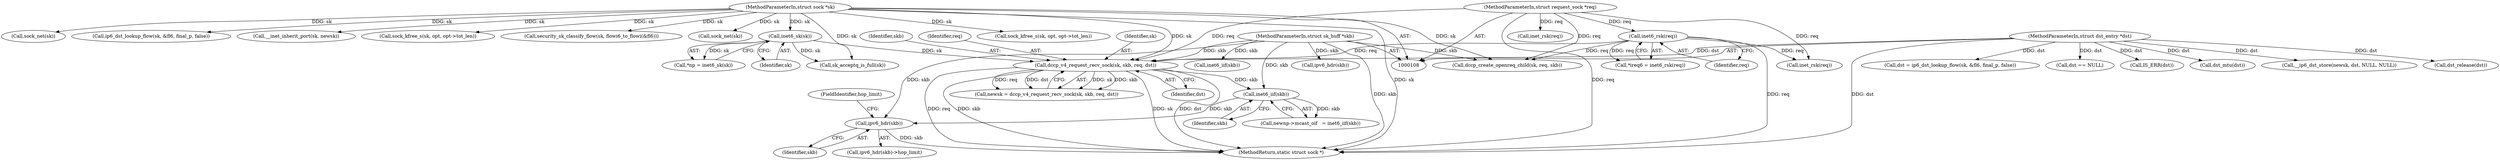 digraph "0_linux_f6d8bd051c391c1c0458a30b2a7abcd939329259_1@pointer" {
"1000234" [label="(Call,ipv6_hdr(skb))"];
"1000227" [label="(Call,inet6_iif(skb))"];
"1000139" [label="(Call,dccp_v4_request_recv_sock(sk, skb, req, dst))"];
"1000123" [label="(Call,inet6_sk(sk))"];
"1000109" [label="(MethodParameterIn,struct sock *sk)"];
"1000110" [label="(MethodParameterIn,struct sk_buff *skb)"];
"1000117" [label="(Call,inet6_rsk(req))"];
"1000111" [label="(MethodParameterIn,struct request_sock *req)"];
"1000112" [label="(MethodParameterIn,struct dst_entry *dst)"];
"1000227" [label="(Call,inet6_iif(skb))"];
"1000493" [label="(Call,inet6_iif(skb))"];
"1000311" [label="(Call,inet_rsk(req))"];
"1000590" [label="(Call,sock_net(sk))"];
"1000327" [label="(Call,dst = ip6_dst_lookup_flow(sk, &fl6, final_p, false))"];
"1000141" [label="(Identifier,skb)"];
"1000234" [label="(Call,ipv6_hdr(skb))"];
"1000251" [label="(Call,sk_acceptq_is_full(sk))"];
"1000255" [label="(Call,dst == NULL)"];
"1000223" [label="(Call,newnp->mcast_oif   = inet6_iif(skb))"];
"1000336" [label="(Call,IS_ERR(dst))"];
"1000236" [label="(FieldIdentifier,hop_limit)"];
"1000611" [label="(Call,sock_kfree_s(sk, opt, opt->tot_len))"];
"1000123" [label="(Call,inet6_sk(sk))"];
"1000228" [label="(Identifier,skb)"];
"1000112" [label="(MethodParameterIn,struct dst_entry *dst)"];
"1000557" [label="(Call,dst_mtu(dst))"];
"1000350" [label="(Call,__ip6_dst_store(newsk, dst, NULL, NULL))"];
"1000319" [label="(Call,inet_rsk(req))"];
"1000110" [label="(MethodParameterIn,struct sk_buff *skb)"];
"1000109" [label="(MethodParameterIn,struct sock *sk)"];
"1000124" [label="(Identifier,sk)"];
"1000117" [label="(Call,inet6_rsk(req))"];
"1000142" [label="(Identifier,req)"];
"1000619" [label="(MethodReturn,static struct sock *)"];
"1000140" [label="(Identifier,sk)"];
"1000233" [label="(Call,ipv6_hdr(skb)->hop_limit)"];
"1000341" [label="(Call,dccp_create_openreq_child(sk, req, skb))"];
"1000121" [label="(Call,*np = inet6_sk(sk))"];
"1000115" [label="(Call,*ireq6 = inet6_rsk(req))"];
"1000143" [label="(Identifier,dst)"];
"1000598" [label="(Call,sock_net(sk))"];
"1000329" [label="(Call,ip6_dst_lookup_flow(sk, &fl6, final_p, false))"];
"1000575" [label="(Call,__inet_inherit_port(sk, newsk))"];
"1000139" [label="(Call,dccp_v4_request_recv_sock(sk, skb, req, dst))"];
"1000594" [label="(Call,dst_release(dst))"];
"1000521" [label="(Call,sock_kfree_s(sk, opt, opt->tot_len))"];
"1000322" [label="(Call,security_sk_classify_flow(sk, flowi6_to_flowi(&fl6)))"];
"1000111" [label="(MethodParameterIn,struct request_sock *req)"];
"1000235" [label="(Identifier,skb)"];
"1000500" [label="(Call,ipv6_hdr(skb))"];
"1000118" [label="(Identifier,req)"];
"1000137" [label="(Call,newsk = dccp_v4_request_recv_sock(sk, skb, req, dst))"];
"1000234" -> "1000233"  [label="AST: "];
"1000234" -> "1000235"  [label="CFG: "];
"1000235" -> "1000234"  [label="AST: "];
"1000236" -> "1000234"  [label="CFG: "];
"1000234" -> "1000619"  [label="DDG: skb"];
"1000227" -> "1000234"  [label="DDG: skb"];
"1000110" -> "1000234"  [label="DDG: skb"];
"1000227" -> "1000223"  [label="AST: "];
"1000227" -> "1000228"  [label="CFG: "];
"1000228" -> "1000227"  [label="AST: "];
"1000223" -> "1000227"  [label="CFG: "];
"1000227" -> "1000223"  [label="DDG: skb"];
"1000139" -> "1000227"  [label="DDG: skb"];
"1000110" -> "1000227"  [label="DDG: skb"];
"1000139" -> "1000137"  [label="AST: "];
"1000139" -> "1000143"  [label="CFG: "];
"1000140" -> "1000139"  [label="AST: "];
"1000141" -> "1000139"  [label="AST: "];
"1000142" -> "1000139"  [label="AST: "];
"1000143" -> "1000139"  [label="AST: "];
"1000137" -> "1000139"  [label="CFG: "];
"1000139" -> "1000619"  [label="DDG: req"];
"1000139" -> "1000619"  [label="DDG: skb"];
"1000139" -> "1000619"  [label="DDG: sk"];
"1000139" -> "1000619"  [label="DDG: dst"];
"1000139" -> "1000137"  [label="DDG: sk"];
"1000139" -> "1000137"  [label="DDG: skb"];
"1000139" -> "1000137"  [label="DDG: req"];
"1000139" -> "1000137"  [label="DDG: dst"];
"1000123" -> "1000139"  [label="DDG: sk"];
"1000109" -> "1000139"  [label="DDG: sk"];
"1000110" -> "1000139"  [label="DDG: skb"];
"1000117" -> "1000139"  [label="DDG: req"];
"1000111" -> "1000139"  [label="DDG: req"];
"1000112" -> "1000139"  [label="DDG: dst"];
"1000123" -> "1000121"  [label="AST: "];
"1000123" -> "1000124"  [label="CFG: "];
"1000124" -> "1000123"  [label="AST: "];
"1000121" -> "1000123"  [label="CFG: "];
"1000123" -> "1000121"  [label="DDG: sk"];
"1000109" -> "1000123"  [label="DDG: sk"];
"1000123" -> "1000251"  [label="DDG: sk"];
"1000109" -> "1000108"  [label="AST: "];
"1000109" -> "1000619"  [label="DDG: sk"];
"1000109" -> "1000251"  [label="DDG: sk"];
"1000109" -> "1000322"  [label="DDG: sk"];
"1000109" -> "1000329"  [label="DDG: sk"];
"1000109" -> "1000341"  [label="DDG: sk"];
"1000109" -> "1000521"  [label="DDG: sk"];
"1000109" -> "1000575"  [label="DDG: sk"];
"1000109" -> "1000590"  [label="DDG: sk"];
"1000109" -> "1000598"  [label="DDG: sk"];
"1000109" -> "1000611"  [label="DDG: sk"];
"1000110" -> "1000108"  [label="AST: "];
"1000110" -> "1000619"  [label="DDG: skb"];
"1000110" -> "1000341"  [label="DDG: skb"];
"1000110" -> "1000493"  [label="DDG: skb"];
"1000110" -> "1000500"  [label="DDG: skb"];
"1000117" -> "1000115"  [label="AST: "];
"1000117" -> "1000118"  [label="CFG: "];
"1000118" -> "1000117"  [label="AST: "];
"1000115" -> "1000117"  [label="CFG: "];
"1000117" -> "1000619"  [label="DDG: req"];
"1000117" -> "1000115"  [label="DDG: req"];
"1000111" -> "1000117"  [label="DDG: req"];
"1000117" -> "1000311"  [label="DDG: req"];
"1000117" -> "1000341"  [label="DDG: req"];
"1000111" -> "1000108"  [label="AST: "];
"1000111" -> "1000619"  [label="DDG: req"];
"1000111" -> "1000311"  [label="DDG: req"];
"1000111" -> "1000319"  [label="DDG: req"];
"1000111" -> "1000341"  [label="DDG: req"];
"1000112" -> "1000108"  [label="AST: "];
"1000112" -> "1000619"  [label="DDG: dst"];
"1000112" -> "1000255"  [label="DDG: dst"];
"1000112" -> "1000327"  [label="DDG: dst"];
"1000112" -> "1000336"  [label="DDG: dst"];
"1000112" -> "1000350"  [label="DDG: dst"];
"1000112" -> "1000557"  [label="DDG: dst"];
"1000112" -> "1000594"  [label="DDG: dst"];
}
